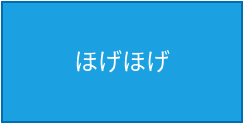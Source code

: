 <mxfile>
    <diagram id="lipHilMF78I62q2rvId2" name="ページ1">
        <mxGraphModel dx="320" dy="1190" grid="1" gridSize="10" guides="1" tooltips="1" connect="1" arrows="1" fold="1" page="1" pageScale="1" pageWidth="827" pageHeight="1169" math="0" shadow="0">
            <root>
                <mxCell id="0"/>
                <mxCell id="1" parent="0"/>
                <mxCell id="2" value="ほげほげ" style="rounded=0;whiteSpace=wrap;html=1;fillColor=#1ba1e2;fontColor=#ffffff;strokeColor=#006EAF;" parent="1" vertex="1">
                    <mxGeometry x="20" y="30" width="120" height="60" as="geometry"/>
                </mxCell>
            </root>
        </mxGraphModel>
    </diagram>
</mxfile>